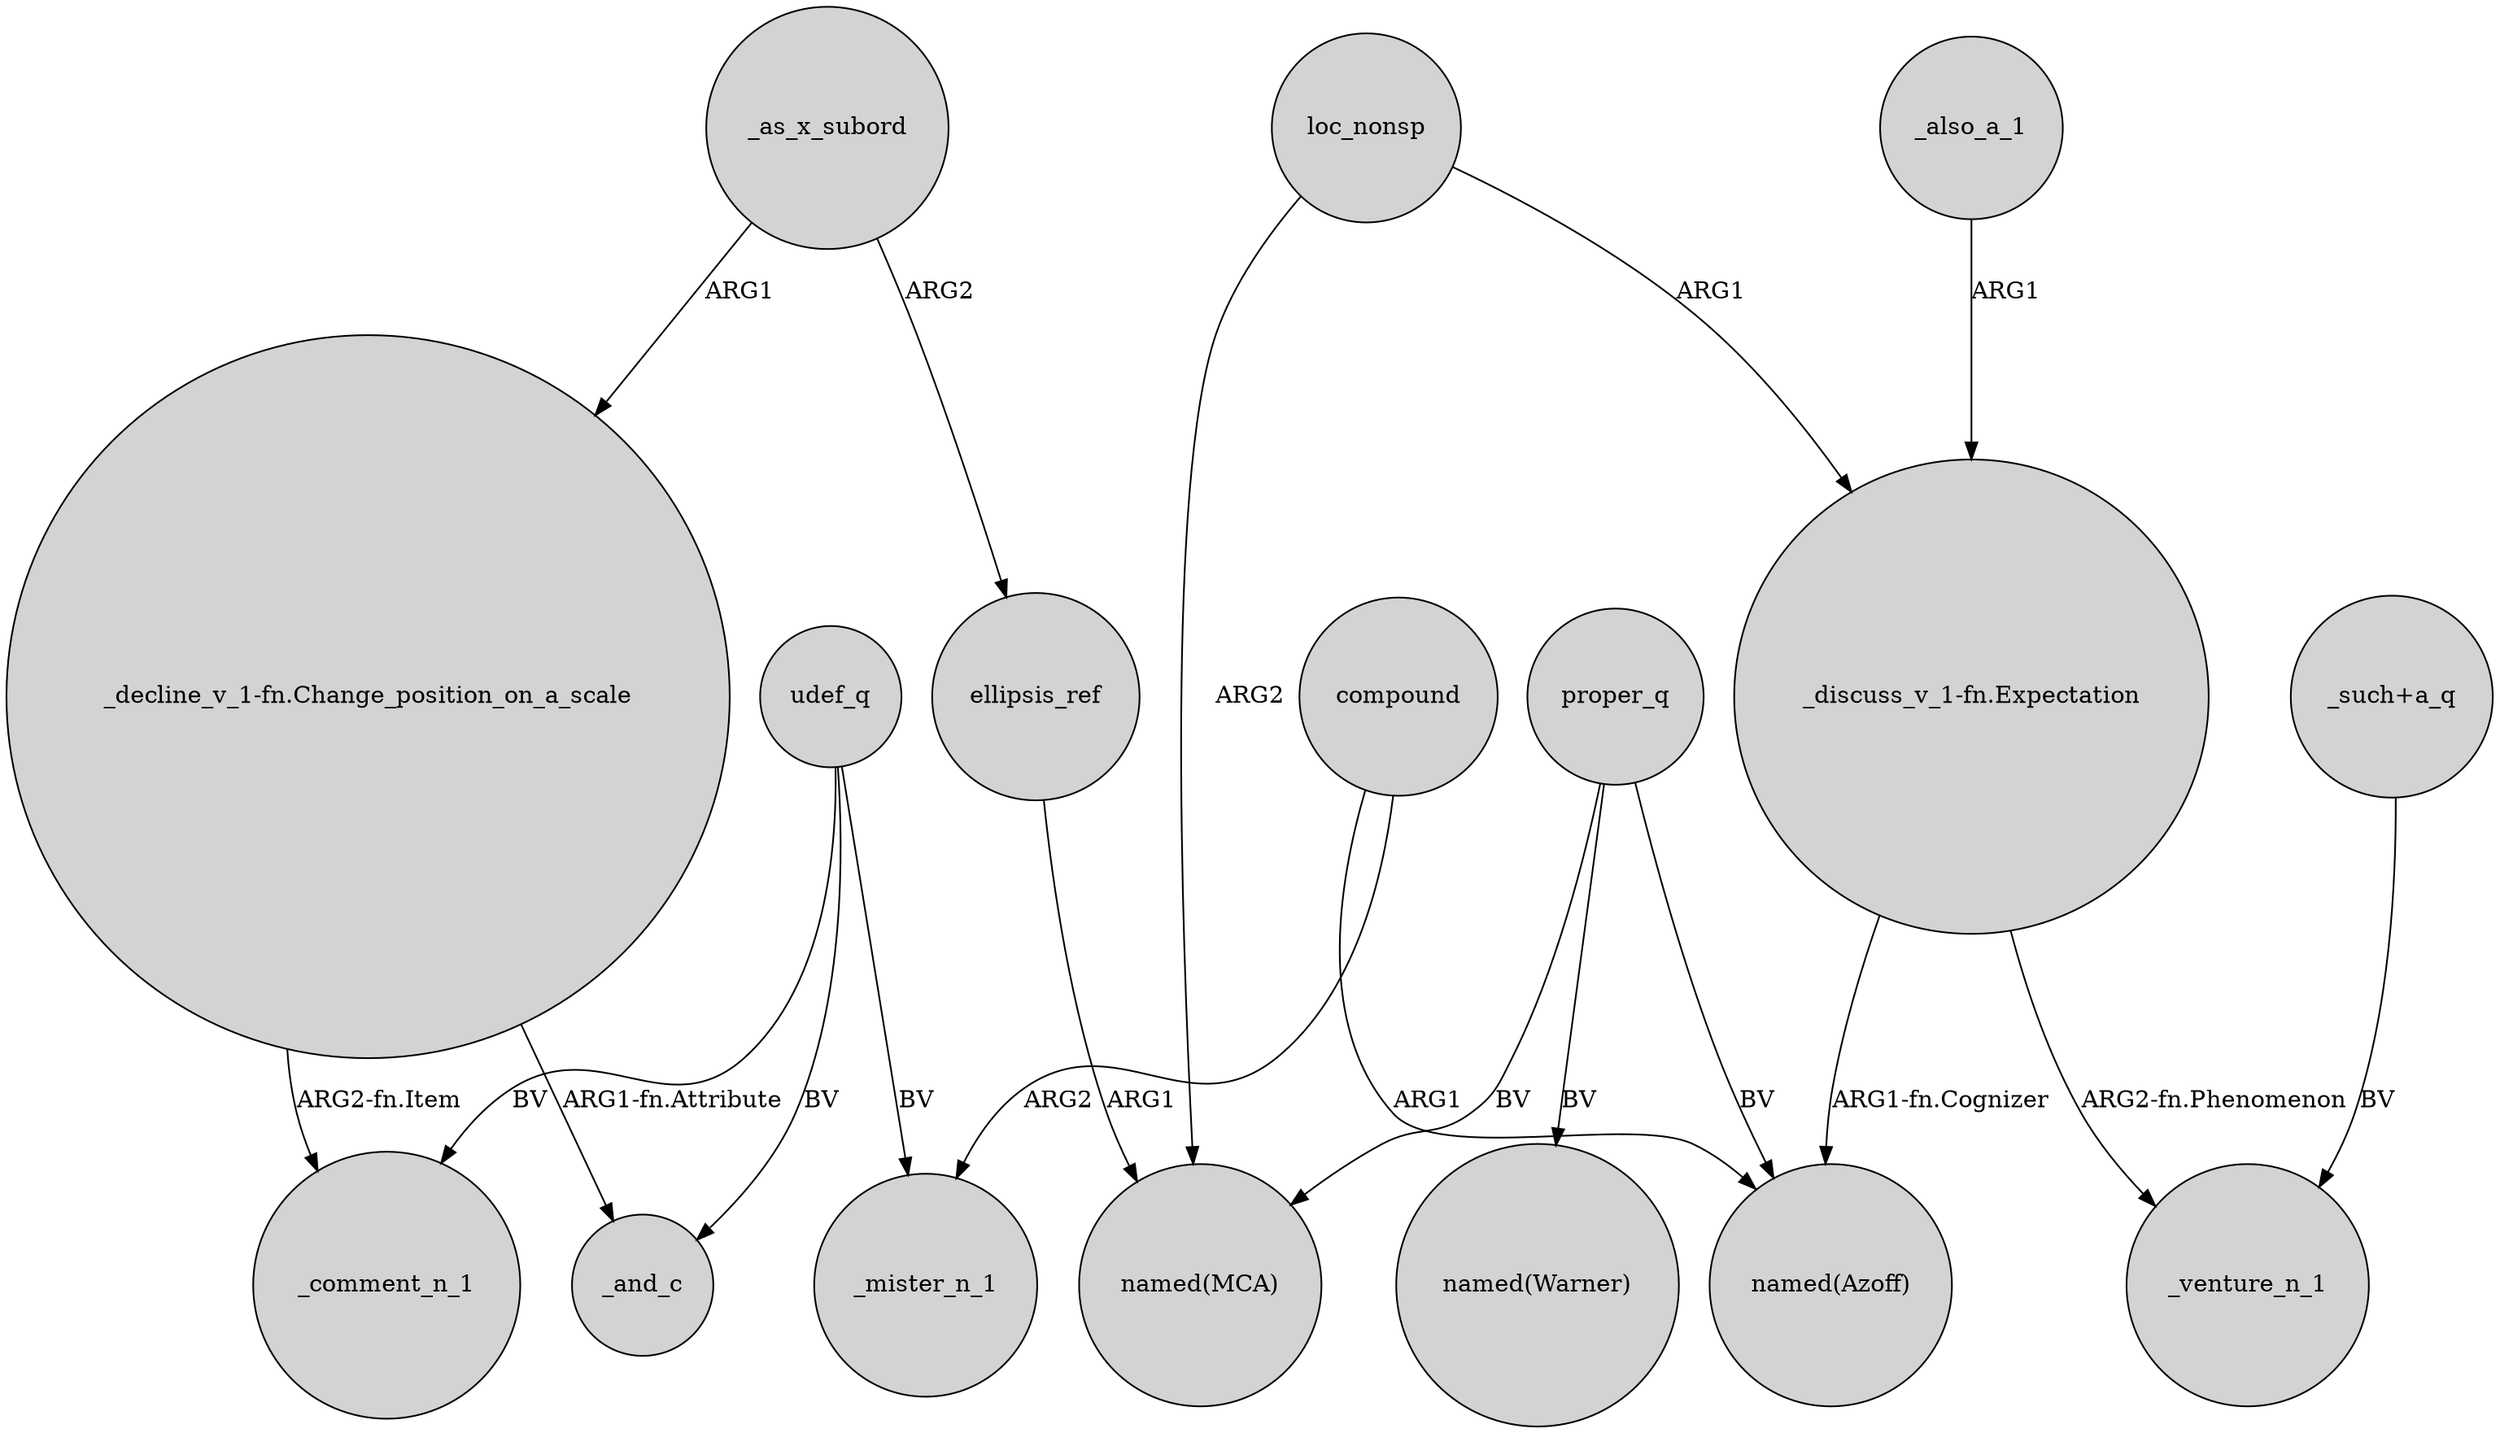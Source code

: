 digraph {
	node [shape=circle style=filled]
	compound -> _mister_n_1 [label=ARG2]
	_also_a_1 -> "_discuss_v_1-fn.Expectation" [label=ARG1]
	"_discuss_v_1-fn.Expectation" -> _venture_n_1 [label="ARG2-fn.Phenomenon"]
	ellipsis_ref -> "named(MCA)" [label=ARG1]
	udef_q -> _and_c [label=BV]
	udef_q -> _mister_n_1 [label=BV]
	proper_q -> "named(MCA)" [label=BV]
	"_discuss_v_1-fn.Expectation" -> "named(Azoff)" [label="ARG1-fn.Cognizer"]
	loc_nonsp -> "named(MCA)" [label=ARG2]
	loc_nonsp -> "_discuss_v_1-fn.Expectation" [label=ARG1]
	proper_q -> "named(Azoff)" [label=BV]
	"_decline_v_1-fn.Change_position_on_a_scale" -> _comment_n_1 [label="ARG2-fn.Item"]
	proper_q -> "named(Warner)" [label=BV]
	"_decline_v_1-fn.Change_position_on_a_scale" -> _and_c [label="ARG1-fn.Attribute"]
	"_such+a_q" -> _venture_n_1 [label=BV]
	udef_q -> _comment_n_1 [label=BV]
	compound -> "named(Azoff)" [label=ARG1]
	_as_x_subord -> ellipsis_ref [label=ARG2]
	_as_x_subord -> "_decline_v_1-fn.Change_position_on_a_scale" [label=ARG1]
}

